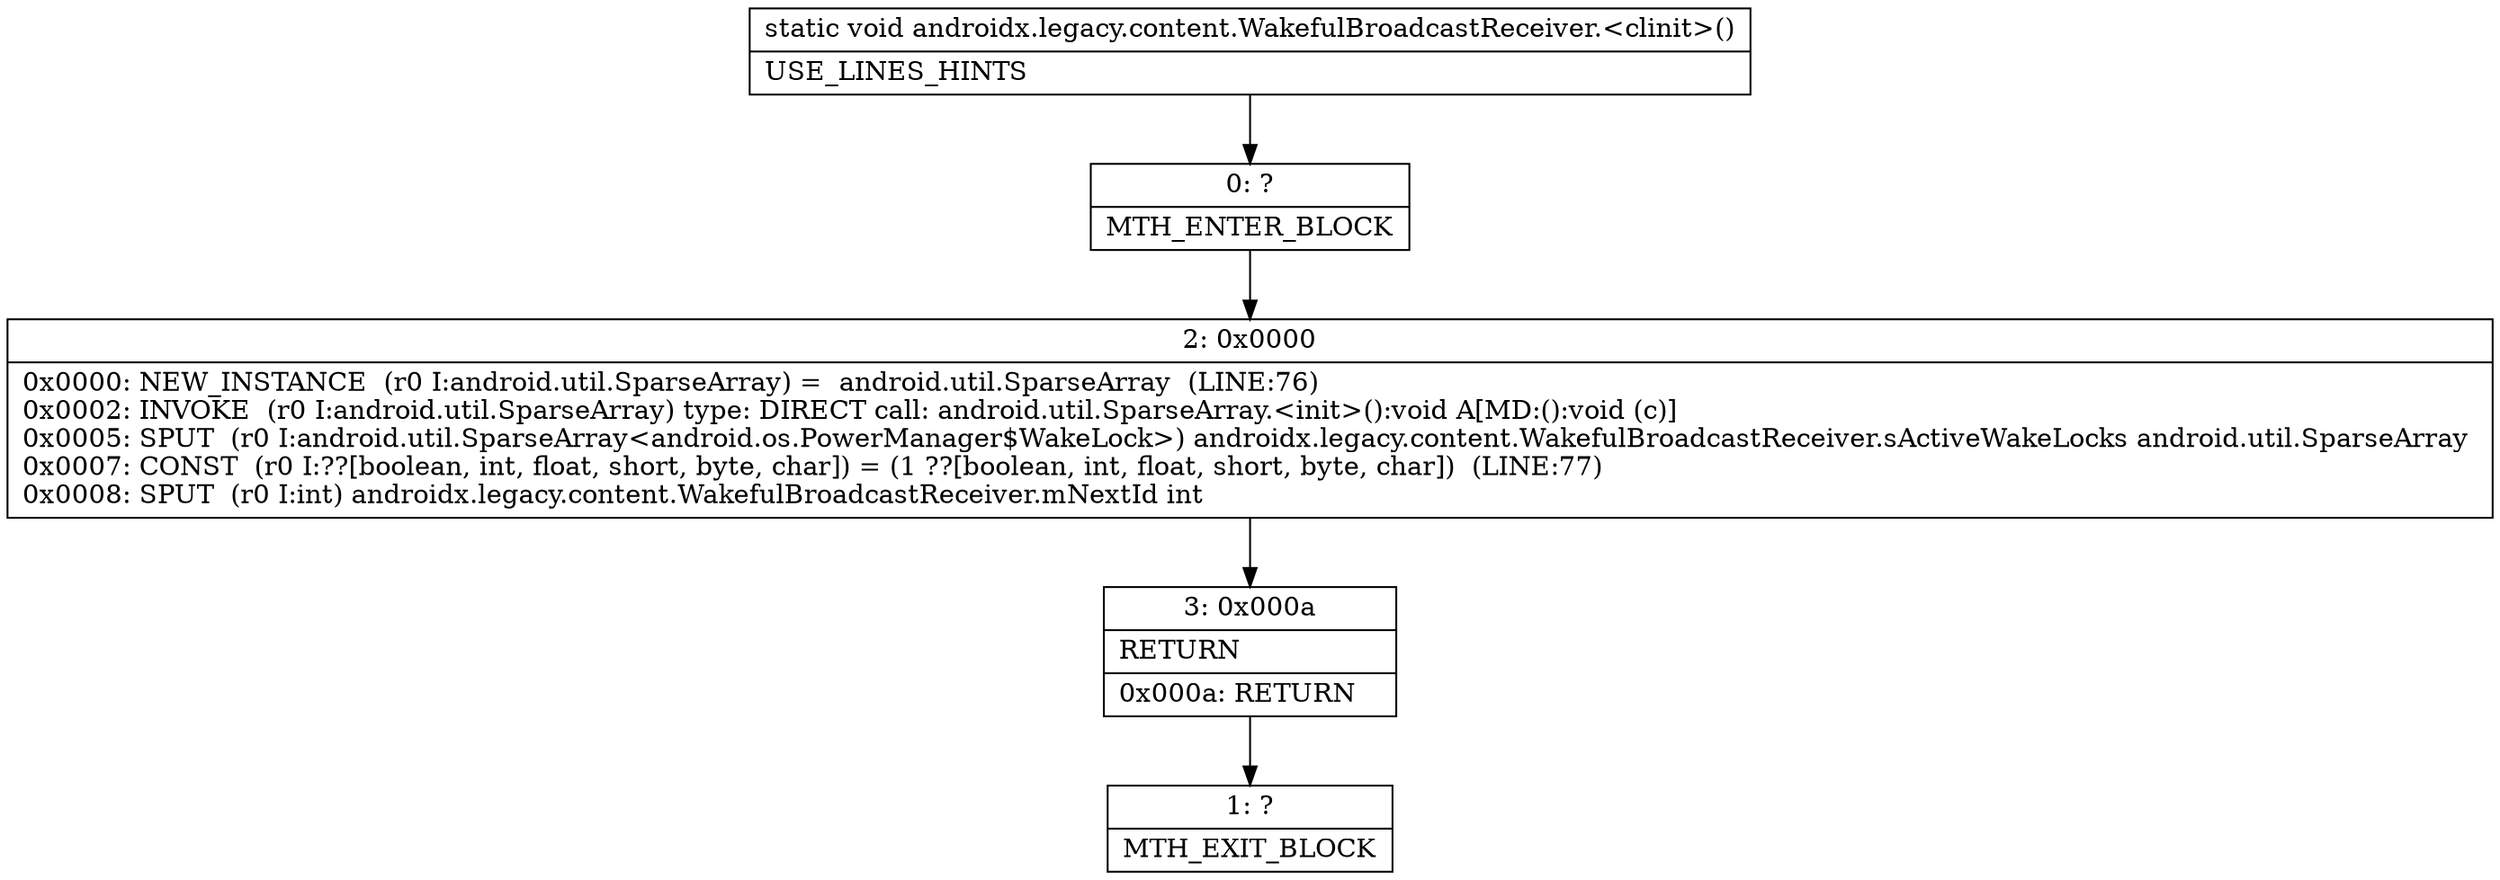 digraph "CFG forandroidx.legacy.content.WakefulBroadcastReceiver.\<clinit\>()V" {
Node_0 [shape=record,label="{0\:\ ?|MTH_ENTER_BLOCK\l}"];
Node_2 [shape=record,label="{2\:\ 0x0000|0x0000: NEW_INSTANCE  (r0 I:android.util.SparseArray) =  android.util.SparseArray  (LINE:76)\l0x0002: INVOKE  (r0 I:android.util.SparseArray) type: DIRECT call: android.util.SparseArray.\<init\>():void A[MD:():void (c)]\l0x0005: SPUT  (r0 I:android.util.SparseArray\<android.os.PowerManager$WakeLock\>) androidx.legacy.content.WakefulBroadcastReceiver.sActiveWakeLocks android.util.SparseArray \l0x0007: CONST  (r0 I:??[boolean, int, float, short, byte, char]) = (1 ??[boolean, int, float, short, byte, char])  (LINE:77)\l0x0008: SPUT  (r0 I:int) androidx.legacy.content.WakefulBroadcastReceiver.mNextId int \l}"];
Node_3 [shape=record,label="{3\:\ 0x000a|RETURN\l|0x000a: RETURN   \l}"];
Node_1 [shape=record,label="{1\:\ ?|MTH_EXIT_BLOCK\l}"];
MethodNode[shape=record,label="{static void androidx.legacy.content.WakefulBroadcastReceiver.\<clinit\>()  | USE_LINES_HINTS\l}"];
MethodNode -> Node_0;Node_0 -> Node_2;
Node_2 -> Node_3;
Node_3 -> Node_1;
}

